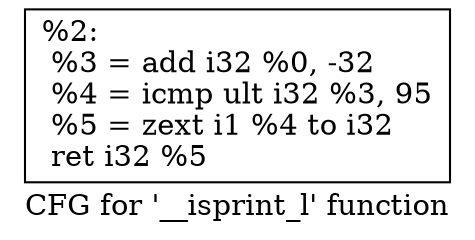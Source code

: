 digraph "CFG for '__isprint_l' function" {
	label="CFG for '__isprint_l' function";

	Node0x1d1d1b0 [shape=record,label="{%2:\l  %3 = add i32 %0, -32\l  %4 = icmp ult i32 %3, 95\l  %5 = zext i1 %4 to i32\l  ret i32 %5\l}"];
}
